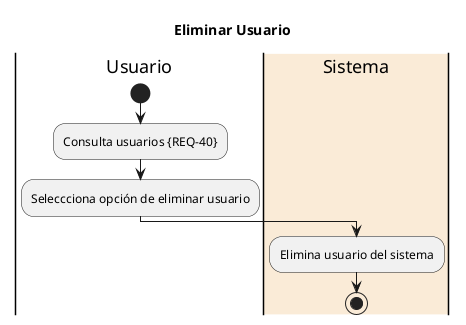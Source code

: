@startuml Eliminar Usuario
title Eliminar Usuario

|Usuario|
start
:Consulta usuarios {REQ-40};
:Seleccciona opción de eliminar usuario;

|#AntiqueWhite|Sistema|
:Elimina usuario del sistema;

stop

@enduml